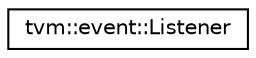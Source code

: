 digraph "Graphical Class Hierarchy"
{
 // LATEX_PDF_SIZE
  edge [fontname="Helvetica",fontsize="10",labelfontname="Helvetica",labelfontsize="10"];
  node [fontname="Helvetica",fontsize="10",shape=record];
  rankdir="LR";
  Node0 [label="tvm::event::Listener",height=0.2,width=0.4,color="black", fillcolor="white", style="filled",URL="$classtvm_1_1event_1_1Listener.html",tooltip=" "];
}

